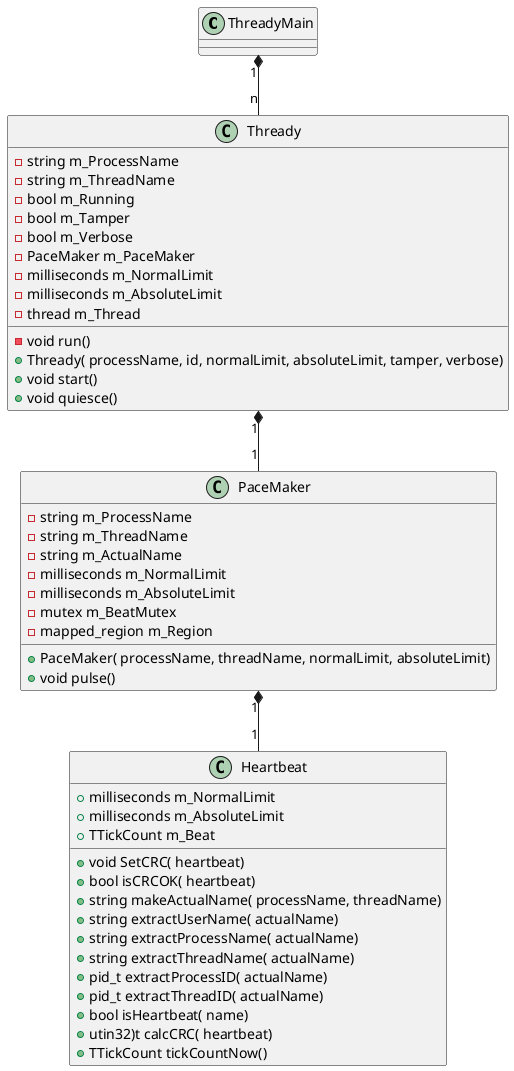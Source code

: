 @startuml
class ThreadyMain
class Thready {
-void run()
-string m_ProcessName
-string m_ThreadName
-bool m_Running
-bool m_Tamper
-bool m_Verbose
-PaceMaker m_PaceMaker
-milliseconds m_NormalLimit
-milliseconds m_AbsoluteLimit
-thread m_Thread

+Thready( processName, id, normalLimit, absoluteLimit, tamper, verbose)
+void start()
+void quiesce()
}
class PaceMaker {
-string m_ProcessName
-string m_ThreadName
-string m_ActualName
-milliseconds m_NormalLimit
-milliseconds m_AbsoluteLimit
-mutex m_BeatMutex
-mapped_region m_Region

+PaceMaker( processName, threadName, normalLimit, absoluteLimit)
+void pulse()
}
class Heartbeat {
+milliseconds m_NormalLimit
+milliseconds m_AbsoluteLimit
+TTickCount m_Beat

+void SetCRC( heartbeat)
+bool isCRCOK( heartbeat)
+string makeActualName( processName, threadName)
+string extractUserName( actualName)
+string extractProcessName( actualName)
+string extractThreadName( actualName)
+pid_t extractProcessID( actualName)
+pid_t extractThreadID( actualName)
+bool isHeartbeat( name)
+utin32)t calcCRC( heartbeat)
+TTickCount tickCountNow()
}
ThreadyMain "1" *-- "n" Thready
Thready "1" *-- "1" PaceMaker
PaceMaker "1" *-- "1" Heartbeat
@enduml
